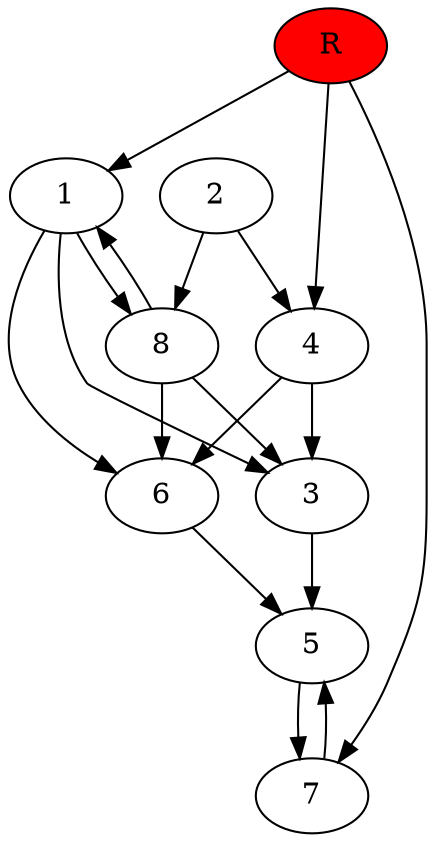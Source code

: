 digraph prb624 {
	1
	2
	3
	4
	5
	6
	7
	8
	R [fillcolor="#ff0000" style=filled]
	1 -> 3
	1 -> 6
	1 -> 8
	2 -> 4
	2 -> 8
	3 -> 5
	4 -> 3
	4 -> 6
	5 -> 7
	6 -> 5
	7 -> 5
	8 -> 1
	8 -> 3
	8 -> 6
	R -> 1
	R -> 4
	R -> 7
}
